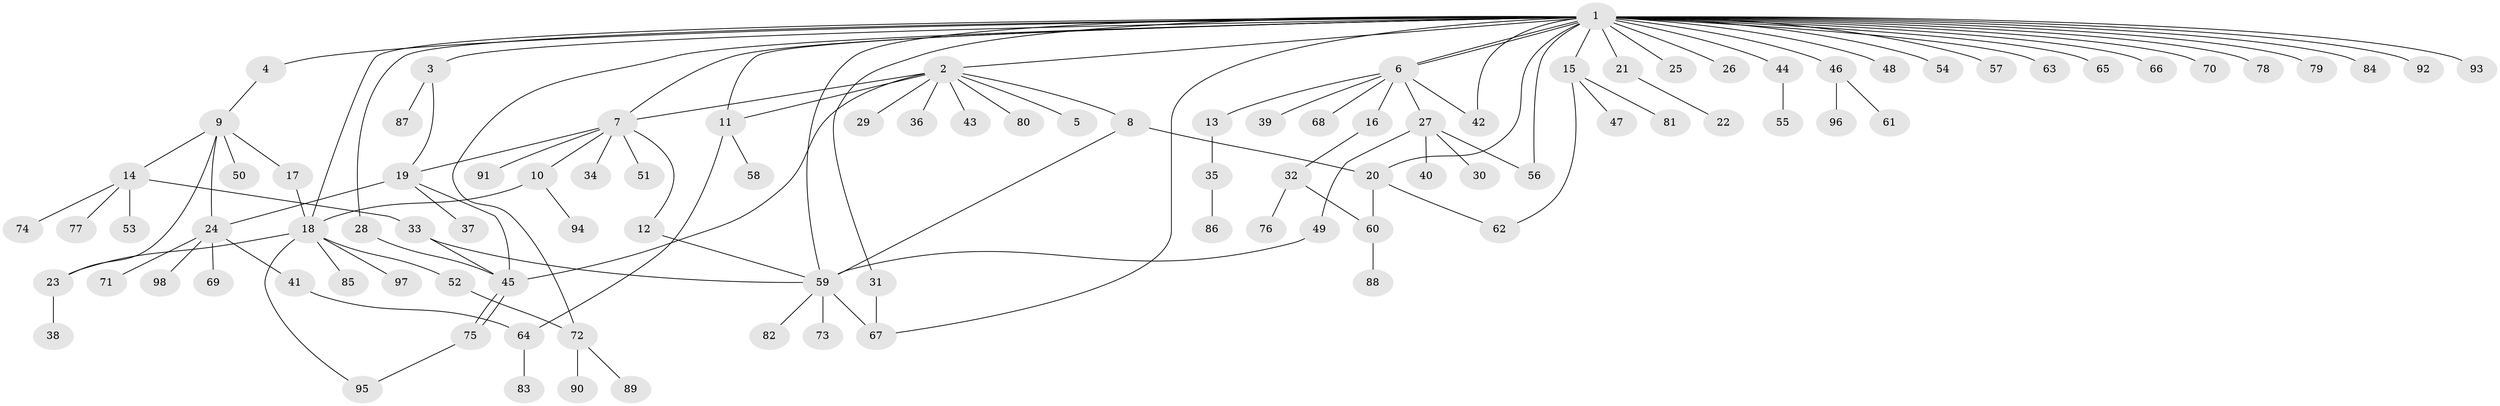 // coarse degree distribution, {31: 0.017241379310344827, 9: 0.017241379310344827, 2: 0.15517241379310345, 1: 0.603448275862069, 6: 0.034482758620689655, 11: 0.017241379310344827, 5: 0.034482758620689655, 4: 0.034482758620689655, 3: 0.06896551724137931, 8: 0.017241379310344827}
// Generated by graph-tools (version 1.1) at 2025/18/03/04/25 18:18:28]
// undirected, 98 vertices, 123 edges
graph export_dot {
graph [start="1"]
  node [color=gray90,style=filled];
  1;
  2;
  3;
  4;
  5;
  6;
  7;
  8;
  9;
  10;
  11;
  12;
  13;
  14;
  15;
  16;
  17;
  18;
  19;
  20;
  21;
  22;
  23;
  24;
  25;
  26;
  27;
  28;
  29;
  30;
  31;
  32;
  33;
  34;
  35;
  36;
  37;
  38;
  39;
  40;
  41;
  42;
  43;
  44;
  45;
  46;
  47;
  48;
  49;
  50;
  51;
  52;
  53;
  54;
  55;
  56;
  57;
  58;
  59;
  60;
  61;
  62;
  63;
  64;
  65;
  66;
  67;
  68;
  69;
  70;
  71;
  72;
  73;
  74;
  75;
  76;
  77;
  78;
  79;
  80;
  81;
  82;
  83;
  84;
  85;
  86;
  87;
  88;
  89;
  90;
  91;
  92;
  93;
  94;
  95;
  96;
  97;
  98;
  1 -- 2;
  1 -- 3;
  1 -- 4;
  1 -- 6;
  1 -- 6;
  1 -- 7;
  1 -- 11;
  1 -- 15;
  1 -- 18;
  1 -- 20;
  1 -- 21;
  1 -- 25;
  1 -- 26;
  1 -- 28;
  1 -- 31;
  1 -- 42;
  1 -- 44;
  1 -- 46;
  1 -- 48;
  1 -- 54;
  1 -- 56;
  1 -- 57;
  1 -- 59;
  1 -- 63;
  1 -- 65;
  1 -- 66;
  1 -- 67;
  1 -- 70;
  1 -- 72;
  1 -- 78;
  1 -- 79;
  1 -- 84;
  1 -- 92;
  1 -- 93;
  2 -- 5;
  2 -- 7;
  2 -- 8;
  2 -- 11;
  2 -- 29;
  2 -- 36;
  2 -- 43;
  2 -- 45;
  2 -- 80;
  3 -- 19;
  3 -- 87;
  4 -- 9;
  6 -- 13;
  6 -- 16;
  6 -- 27;
  6 -- 39;
  6 -- 42;
  6 -- 68;
  7 -- 10;
  7 -- 12;
  7 -- 19;
  7 -- 34;
  7 -- 51;
  7 -- 91;
  8 -- 20;
  8 -- 59;
  9 -- 14;
  9 -- 17;
  9 -- 23;
  9 -- 24;
  9 -- 50;
  10 -- 18;
  10 -- 94;
  11 -- 58;
  11 -- 64;
  12 -- 59;
  13 -- 35;
  14 -- 33;
  14 -- 53;
  14 -- 74;
  14 -- 77;
  15 -- 47;
  15 -- 62;
  15 -- 81;
  16 -- 32;
  17 -- 18;
  18 -- 23;
  18 -- 52;
  18 -- 85;
  18 -- 95;
  18 -- 97;
  19 -- 24;
  19 -- 37;
  19 -- 45;
  20 -- 60;
  20 -- 62;
  21 -- 22;
  23 -- 38;
  24 -- 41;
  24 -- 69;
  24 -- 71;
  24 -- 98;
  27 -- 30;
  27 -- 40;
  27 -- 49;
  27 -- 56;
  28 -- 45;
  31 -- 67;
  32 -- 60;
  32 -- 76;
  33 -- 45;
  33 -- 59;
  35 -- 86;
  41 -- 64;
  44 -- 55;
  45 -- 75;
  45 -- 75;
  46 -- 61;
  46 -- 96;
  49 -- 59;
  52 -- 72;
  59 -- 67;
  59 -- 73;
  59 -- 82;
  60 -- 88;
  64 -- 83;
  72 -- 89;
  72 -- 90;
  75 -- 95;
}
